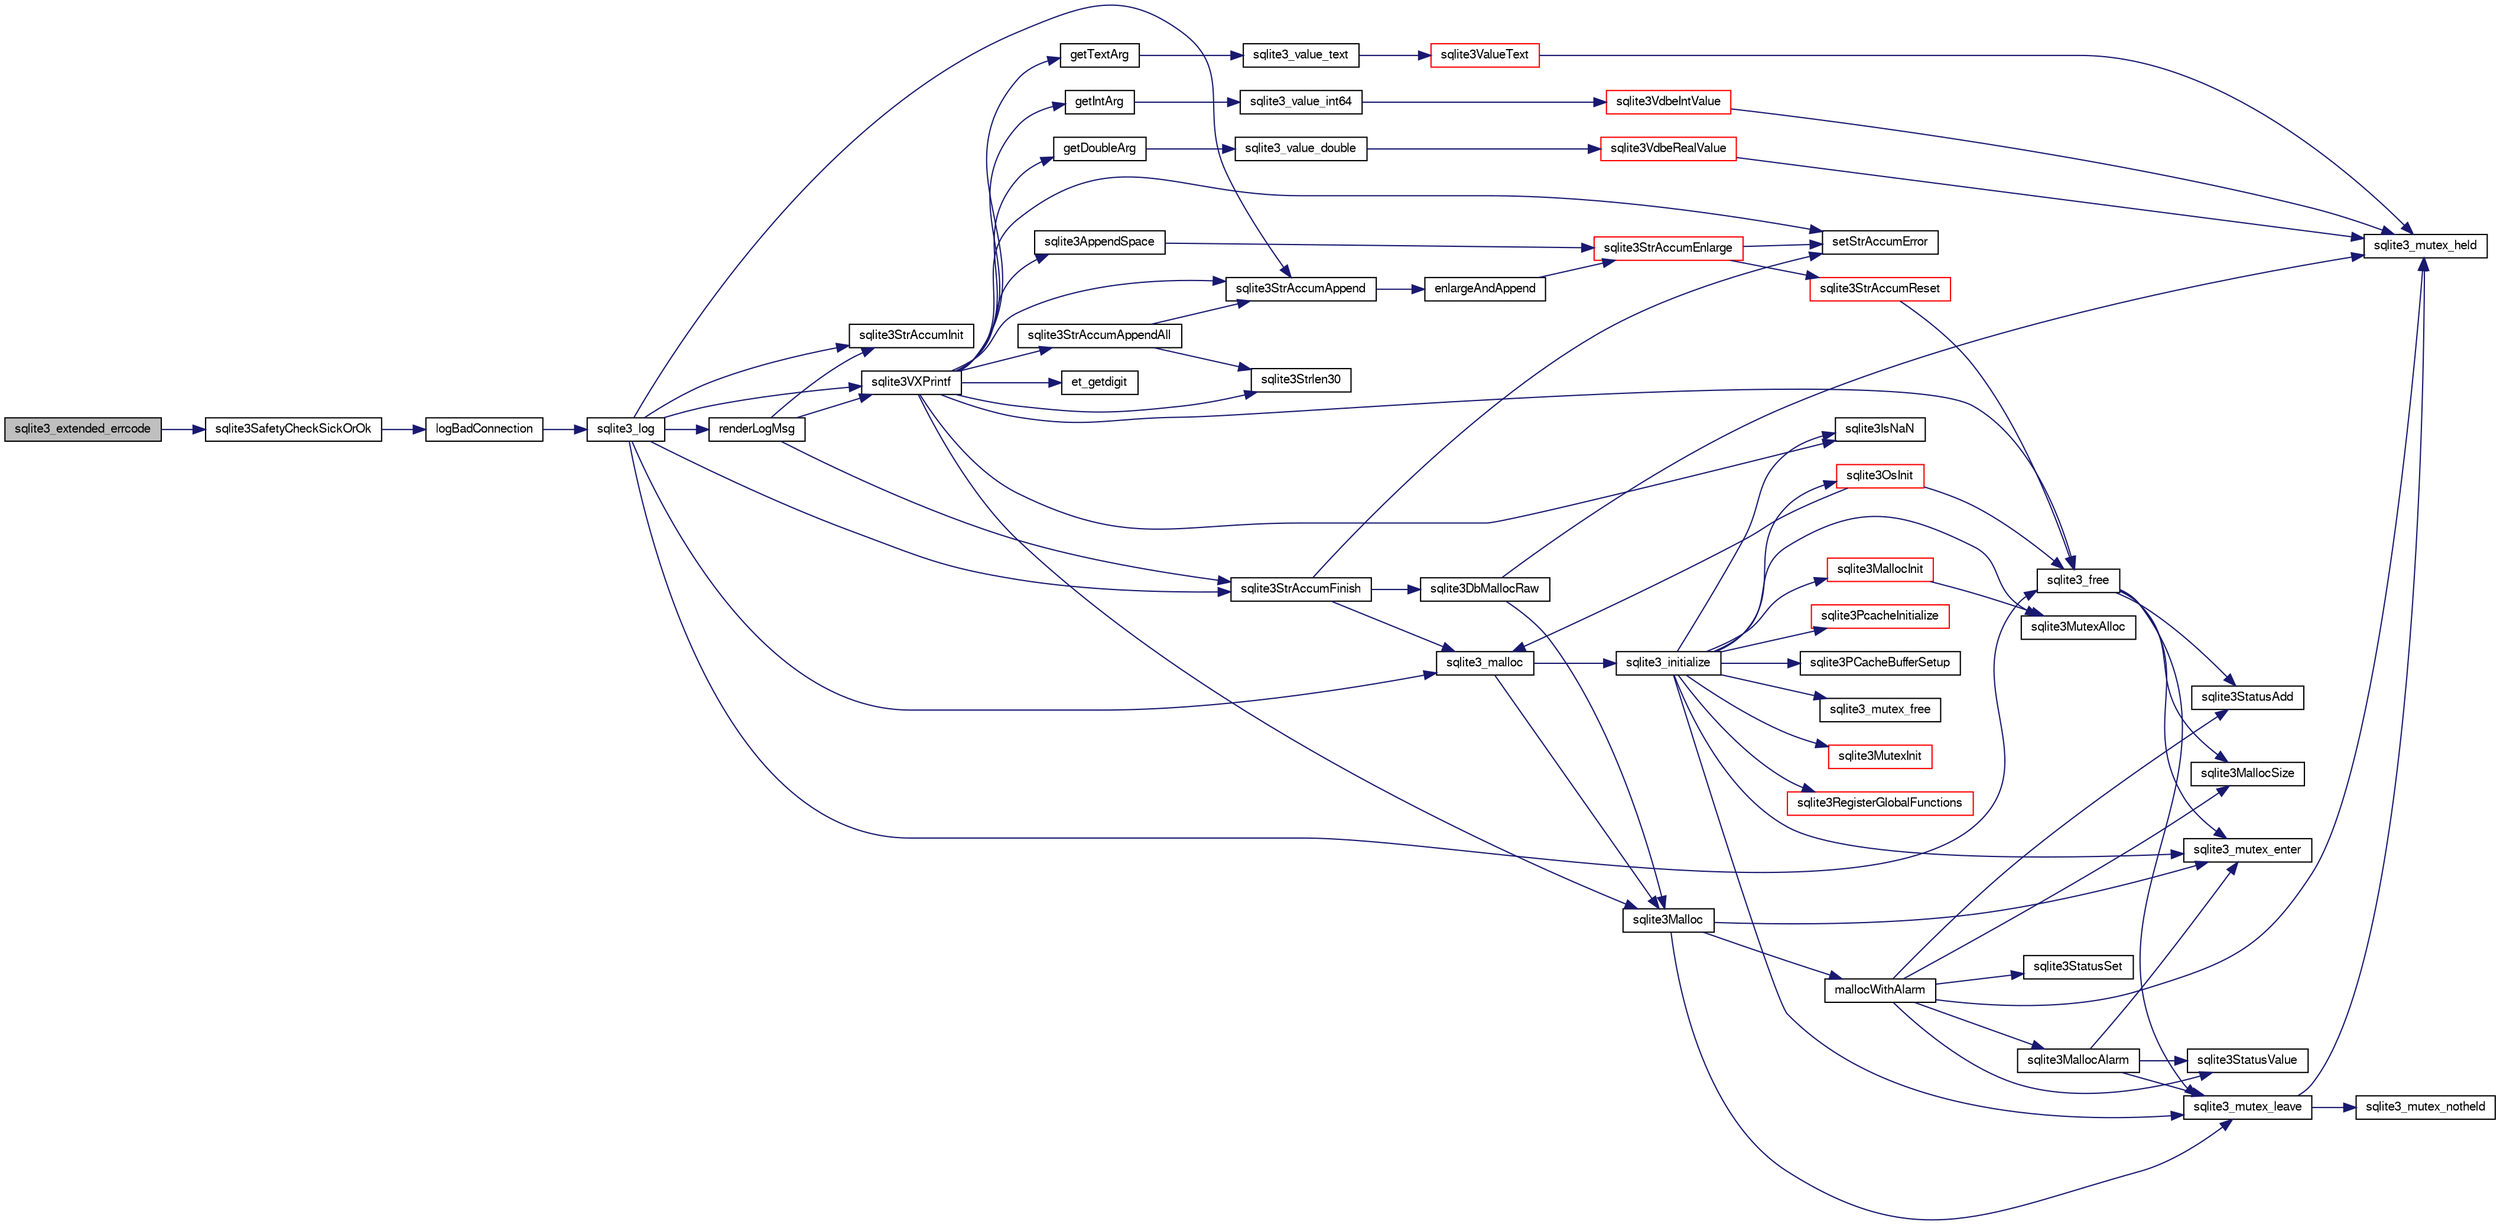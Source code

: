 digraph "sqlite3_extended_errcode"
{
  edge [fontname="FreeSans",fontsize="10",labelfontname="FreeSans",labelfontsize="10"];
  node [fontname="FreeSans",fontsize="10",shape=record];
  rankdir="LR";
  Node332759 [label="sqlite3_extended_errcode",height=0.2,width=0.4,color="black", fillcolor="grey75", style="filled", fontcolor="black"];
  Node332759 -> Node332760 [color="midnightblue",fontsize="10",style="solid",fontname="FreeSans"];
  Node332760 [label="sqlite3SafetyCheckSickOrOk",height=0.2,width=0.4,color="black", fillcolor="white", style="filled",URL="$sqlite3_8c.html#ac1fff729aec147d9825a4930042a626b"];
  Node332760 -> Node332761 [color="midnightblue",fontsize="10",style="solid",fontname="FreeSans"];
  Node332761 [label="logBadConnection",height=0.2,width=0.4,color="black", fillcolor="white", style="filled",URL="$sqlite3_8c.html#a8aa249fac852b22bb1227e2bc2921f11"];
  Node332761 -> Node332762 [color="midnightblue",fontsize="10",style="solid",fontname="FreeSans"];
  Node332762 [label="sqlite3_log",height=0.2,width=0.4,color="black", fillcolor="white", style="filled",URL="$sqlite3_8c.html#a298c9699bf9c143662c6b1fec4b2dc3b"];
  Node332762 -> Node332763 [color="midnightblue",fontsize="10",style="solid",fontname="FreeSans"];
  Node332763 [label="renderLogMsg",height=0.2,width=0.4,color="black", fillcolor="white", style="filled",URL="$sqlite3_8c.html#a7a02b43ce0a27bb52085c7f446d115af"];
  Node332763 -> Node332764 [color="midnightblue",fontsize="10",style="solid",fontname="FreeSans"];
  Node332764 [label="sqlite3StrAccumInit",height=0.2,width=0.4,color="black", fillcolor="white", style="filled",URL="$sqlite3_8c.html#aabf95e113b9d54d519cd15a56215f560"];
  Node332763 -> Node332765 [color="midnightblue",fontsize="10",style="solid",fontname="FreeSans"];
  Node332765 [label="sqlite3VXPrintf",height=0.2,width=0.4,color="black", fillcolor="white", style="filled",URL="$sqlite3_8c.html#a63c25806c9bd4a2b76f9a0eb232c6bde"];
  Node332765 -> Node332766 [color="midnightblue",fontsize="10",style="solid",fontname="FreeSans"];
  Node332766 [label="sqlite3StrAccumAppend",height=0.2,width=0.4,color="black", fillcolor="white", style="filled",URL="$sqlite3_8c.html#a56664fa33def33c5a5245b623441d5e0"];
  Node332766 -> Node332767 [color="midnightblue",fontsize="10",style="solid",fontname="FreeSans"];
  Node332767 [label="enlargeAndAppend",height=0.2,width=0.4,color="black", fillcolor="white", style="filled",URL="$sqlite3_8c.html#a25b21e61dc0883d849890eaa8a18088a"];
  Node332767 -> Node332768 [color="midnightblue",fontsize="10",style="solid",fontname="FreeSans"];
  Node332768 [label="sqlite3StrAccumEnlarge",height=0.2,width=0.4,color="red", fillcolor="white", style="filled",URL="$sqlite3_8c.html#a38976500a97c69d65086eeccca82dd96"];
  Node332768 -> Node332769 [color="midnightblue",fontsize="10",style="solid",fontname="FreeSans"];
  Node332769 [label="setStrAccumError",height=0.2,width=0.4,color="black", fillcolor="white", style="filled",URL="$sqlite3_8c.html#a3dc479a1fc8ba1ab8edfe51f8a0b102c"];
  Node332768 -> Node332770 [color="midnightblue",fontsize="10",style="solid",fontname="FreeSans"];
  Node332770 [label="sqlite3StrAccumReset",height=0.2,width=0.4,color="red", fillcolor="white", style="filled",URL="$sqlite3_8c.html#ad7e70f4ec9d2fa3a63a371e2c7c555d8"];
  Node332770 -> Node332777 [color="midnightblue",fontsize="10",style="solid",fontname="FreeSans"];
  Node332777 [label="sqlite3_free",height=0.2,width=0.4,color="black", fillcolor="white", style="filled",URL="$sqlite3_8c.html#a6552349e36a8a691af5487999ab09519"];
  Node332777 -> Node332778 [color="midnightblue",fontsize="10",style="solid",fontname="FreeSans"];
  Node332778 [label="sqlite3_mutex_enter",height=0.2,width=0.4,color="black", fillcolor="white", style="filled",URL="$sqlite3_8c.html#a1c12cde690bd89f104de5cbad12a6bf5"];
  Node332777 -> Node332779 [color="midnightblue",fontsize="10",style="solid",fontname="FreeSans"];
  Node332779 [label="sqlite3StatusAdd",height=0.2,width=0.4,color="black", fillcolor="white", style="filled",URL="$sqlite3_8c.html#afa029f93586aeab4cc85360905dae9cd"];
  Node332777 -> Node332775 [color="midnightblue",fontsize="10",style="solid",fontname="FreeSans"];
  Node332775 [label="sqlite3MallocSize",height=0.2,width=0.4,color="black", fillcolor="white", style="filled",URL="$sqlite3_8c.html#acf5d2a5f35270bafb050bd2def576955"];
  Node332777 -> Node332780 [color="midnightblue",fontsize="10",style="solid",fontname="FreeSans"];
  Node332780 [label="sqlite3_mutex_leave",height=0.2,width=0.4,color="black", fillcolor="white", style="filled",URL="$sqlite3_8c.html#a5838d235601dbd3c1fa993555c6bcc93"];
  Node332780 -> Node332772 [color="midnightblue",fontsize="10",style="solid",fontname="FreeSans"];
  Node332772 [label="sqlite3_mutex_held",height=0.2,width=0.4,color="black", fillcolor="white", style="filled",URL="$sqlite3_8c.html#acf77da68932b6bc163c5e68547ecc3e7"];
  Node332780 -> Node332781 [color="midnightblue",fontsize="10",style="solid",fontname="FreeSans"];
  Node332781 [label="sqlite3_mutex_notheld",height=0.2,width=0.4,color="black", fillcolor="white", style="filled",URL="$sqlite3_8c.html#a83967c837c1c000d3b5adcfaa688f5dc"];
  Node332765 -> Node333038 [color="midnightblue",fontsize="10",style="solid",fontname="FreeSans"];
  Node333038 [label="getIntArg",height=0.2,width=0.4,color="black", fillcolor="white", style="filled",URL="$sqlite3_8c.html#abff258963dbd9205fb299851a64c67be"];
  Node333038 -> Node332922 [color="midnightblue",fontsize="10",style="solid",fontname="FreeSans"];
  Node332922 [label="sqlite3_value_int64",height=0.2,width=0.4,color="black", fillcolor="white", style="filled",URL="$sqlite3_8c.html#ab38d8627f4750672e72712df0b709e0d"];
  Node332922 -> Node332910 [color="midnightblue",fontsize="10",style="solid",fontname="FreeSans"];
  Node332910 [label="sqlite3VdbeIntValue",height=0.2,width=0.4,color="red", fillcolor="white", style="filled",URL="$sqlite3_8c.html#a3dc28e3bfdbecf81633c3697a3aacd45"];
  Node332910 -> Node332772 [color="midnightblue",fontsize="10",style="solid",fontname="FreeSans"];
  Node332765 -> Node332784 [color="midnightblue",fontsize="10",style="solid",fontname="FreeSans"];
  Node332784 [label="sqlite3Malloc",height=0.2,width=0.4,color="black", fillcolor="white", style="filled",URL="$sqlite3_8c.html#a361a2eaa846b1885f123abe46f5d8b2b"];
  Node332784 -> Node332778 [color="midnightblue",fontsize="10",style="solid",fontname="FreeSans"];
  Node332784 -> Node332785 [color="midnightblue",fontsize="10",style="solid",fontname="FreeSans"];
  Node332785 [label="mallocWithAlarm",height=0.2,width=0.4,color="black", fillcolor="white", style="filled",URL="$sqlite3_8c.html#ab070d5cf8e48ec8a6a43cf025d48598b"];
  Node332785 -> Node332772 [color="midnightblue",fontsize="10",style="solid",fontname="FreeSans"];
  Node332785 -> Node332786 [color="midnightblue",fontsize="10",style="solid",fontname="FreeSans"];
  Node332786 [label="sqlite3StatusSet",height=0.2,width=0.4,color="black", fillcolor="white", style="filled",URL="$sqlite3_8c.html#afec7586c01fcb5ea17dc9d7725a589d9"];
  Node332785 -> Node332787 [color="midnightblue",fontsize="10",style="solid",fontname="FreeSans"];
  Node332787 [label="sqlite3StatusValue",height=0.2,width=0.4,color="black", fillcolor="white", style="filled",URL="$sqlite3_8c.html#a30b8ac296c6e200c1fa57708d52c6ef6"];
  Node332785 -> Node332788 [color="midnightblue",fontsize="10",style="solid",fontname="FreeSans"];
  Node332788 [label="sqlite3MallocAlarm",height=0.2,width=0.4,color="black", fillcolor="white", style="filled",URL="$sqlite3_8c.html#ada66988e8471d1198f3219c062377508"];
  Node332788 -> Node332787 [color="midnightblue",fontsize="10",style="solid",fontname="FreeSans"];
  Node332788 -> Node332780 [color="midnightblue",fontsize="10",style="solid",fontname="FreeSans"];
  Node332788 -> Node332778 [color="midnightblue",fontsize="10",style="solid",fontname="FreeSans"];
  Node332785 -> Node332775 [color="midnightblue",fontsize="10",style="solid",fontname="FreeSans"];
  Node332785 -> Node332779 [color="midnightblue",fontsize="10",style="solid",fontname="FreeSans"];
  Node332784 -> Node332780 [color="midnightblue",fontsize="10",style="solid",fontname="FreeSans"];
  Node332765 -> Node332769 [color="midnightblue",fontsize="10",style="solid",fontname="FreeSans"];
  Node332765 -> Node333039 [color="midnightblue",fontsize="10",style="solid",fontname="FreeSans"];
  Node333039 [label="getDoubleArg",height=0.2,width=0.4,color="black", fillcolor="white", style="filled",URL="$sqlite3_8c.html#a1cf25120072c85bd261983b24c12c3d9"];
  Node333039 -> Node332926 [color="midnightblue",fontsize="10",style="solid",fontname="FreeSans"];
  Node332926 [label="sqlite3_value_double",height=0.2,width=0.4,color="black", fillcolor="white", style="filled",URL="$sqlite3_8c.html#a3e50c1a2dd484a8b6911c9d163816b88"];
  Node332926 -> Node332927 [color="midnightblue",fontsize="10",style="solid",fontname="FreeSans"];
  Node332927 [label="sqlite3VdbeRealValue",height=0.2,width=0.4,color="red", fillcolor="white", style="filled",URL="$sqlite3_8c.html#a5bf943a4f9a5516911b3bc610e3d64e0"];
  Node332927 -> Node332772 [color="midnightblue",fontsize="10",style="solid",fontname="FreeSans"];
  Node332765 -> Node332931 [color="midnightblue",fontsize="10",style="solid",fontname="FreeSans"];
  Node332931 [label="sqlite3IsNaN",height=0.2,width=0.4,color="black", fillcolor="white", style="filled",URL="$sqlite3_8c.html#aed4d78203877c3486765ccbc7feebb50"];
  Node332765 -> Node332847 [color="midnightblue",fontsize="10",style="solid",fontname="FreeSans"];
  Node332847 [label="sqlite3Strlen30",height=0.2,width=0.4,color="black", fillcolor="white", style="filled",URL="$sqlite3_8c.html#a3dcd80ba41f1a308193dee74857b62a7"];
  Node332765 -> Node333040 [color="midnightblue",fontsize="10",style="solid",fontname="FreeSans"];
  Node333040 [label="et_getdigit",height=0.2,width=0.4,color="black", fillcolor="white", style="filled",URL="$sqlite3_8c.html#a40c5a308749ad07cc2397a53e081bff0"];
  Node332765 -> Node333041 [color="midnightblue",fontsize="10",style="solid",fontname="FreeSans"];
  Node333041 [label="getTextArg",height=0.2,width=0.4,color="black", fillcolor="white", style="filled",URL="$sqlite3_8c.html#afbb41850423ef20071cefaab0431e04d"];
  Node333041 -> Node332853 [color="midnightblue",fontsize="10",style="solid",fontname="FreeSans"];
  Node332853 [label="sqlite3_value_text",height=0.2,width=0.4,color="black", fillcolor="white", style="filled",URL="$sqlite3_8c.html#aef2ace3239e6dd59c74110faa70f8171"];
  Node332853 -> Node332854 [color="midnightblue",fontsize="10",style="solid",fontname="FreeSans"];
  Node332854 [label="sqlite3ValueText",height=0.2,width=0.4,color="red", fillcolor="white", style="filled",URL="$sqlite3_8c.html#ad567a94e52d1adf81f4857fdba00a59b"];
  Node332854 -> Node332772 [color="midnightblue",fontsize="10",style="solid",fontname="FreeSans"];
  Node332765 -> Node333042 [color="midnightblue",fontsize="10",style="solid",fontname="FreeSans"];
  Node333042 [label="sqlite3StrAccumAppendAll",height=0.2,width=0.4,color="black", fillcolor="white", style="filled",URL="$sqlite3_8c.html#acaf8f3e4f99a3c3a4a77e9c987547289"];
  Node333042 -> Node332766 [color="midnightblue",fontsize="10",style="solid",fontname="FreeSans"];
  Node333042 -> Node332847 [color="midnightblue",fontsize="10",style="solid",fontname="FreeSans"];
  Node332765 -> Node333043 [color="midnightblue",fontsize="10",style="solid",fontname="FreeSans"];
  Node333043 [label="sqlite3AppendSpace",height=0.2,width=0.4,color="black", fillcolor="white", style="filled",URL="$sqlite3_8c.html#aefd38a5afc0020d4a93855c3ee7c63a8"];
  Node333043 -> Node332768 [color="midnightblue",fontsize="10",style="solid",fontname="FreeSans"];
  Node332765 -> Node332777 [color="midnightblue",fontsize="10",style="solid",fontname="FreeSans"];
  Node332763 -> Node332874 [color="midnightblue",fontsize="10",style="solid",fontname="FreeSans"];
  Node332874 [label="sqlite3StrAccumFinish",height=0.2,width=0.4,color="black", fillcolor="white", style="filled",URL="$sqlite3_8c.html#adb7f26b10ac1b847db6f000ef4c2e2ba"];
  Node332874 -> Node332783 [color="midnightblue",fontsize="10",style="solid",fontname="FreeSans"];
  Node332783 [label="sqlite3DbMallocRaw",height=0.2,width=0.4,color="black", fillcolor="white", style="filled",URL="$sqlite3_8c.html#abbe8be0cf7175e11ddc3e2218fad924e"];
  Node332783 -> Node332772 [color="midnightblue",fontsize="10",style="solid",fontname="FreeSans"];
  Node332783 -> Node332784 [color="midnightblue",fontsize="10",style="solid",fontname="FreeSans"];
  Node332874 -> Node332849 [color="midnightblue",fontsize="10",style="solid",fontname="FreeSans"];
  Node332849 [label="sqlite3_malloc",height=0.2,width=0.4,color="black", fillcolor="white", style="filled",URL="$sqlite3_8c.html#ac79dba55fc32b6a840cf5a9769bce7cd"];
  Node332849 -> Node332790 [color="midnightblue",fontsize="10",style="solid",fontname="FreeSans"];
  Node332790 [label="sqlite3_initialize",height=0.2,width=0.4,color="black", fillcolor="white", style="filled",URL="$sqlite3_8c.html#ab0c0ee2d5d4cf8b28e9572296a8861df"];
  Node332790 -> Node332791 [color="midnightblue",fontsize="10",style="solid",fontname="FreeSans"];
  Node332791 [label="sqlite3MutexInit",height=0.2,width=0.4,color="red", fillcolor="white", style="filled",URL="$sqlite3_8c.html#a7906afcdd1cdb3d0007eb932398a1158"];
  Node332790 -> Node332809 [color="midnightblue",fontsize="10",style="solid",fontname="FreeSans"];
  Node332809 [label="sqlite3MutexAlloc",height=0.2,width=0.4,color="black", fillcolor="white", style="filled",URL="$sqlite3_8c.html#a0e3f432ee581f6876b590e7ad7e84e19"];
  Node332790 -> Node332778 [color="midnightblue",fontsize="10",style="solid",fontname="FreeSans"];
  Node332790 -> Node332810 [color="midnightblue",fontsize="10",style="solid",fontname="FreeSans"];
  Node332810 [label="sqlite3MallocInit",height=0.2,width=0.4,color="red", fillcolor="white", style="filled",URL="$sqlite3_8c.html#a9e06f9e7cad0d83ce80ab493c9533552"];
  Node332810 -> Node332809 [color="midnightblue",fontsize="10",style="solid",fontname="FreeSans"];
  Node332790 -> Node332780 [color="midnightblue",fontsize="10",style="solid",fontname="FreeSans"];
  Node332790 -> Node332850 [color="midnightblue",fontsize="10",style="solid",fontname="FreeSans"];
  Node332850 [label="sqlite3RegisterGlobalFunctions",height=0.2,width=0.4,color="red", fillcolor="white", style="filled",URL="$sqlite3_8c.html#a9f75bd111010f29e1b8d74344473c4ec"];
  Node332790 -> Node333031 [color="midnightblue",fontsize="10",style="solid",fontname="FreeSans"];
  Node333031 [label="sqlite3PcacheInitialize",height=0.2,width=0.4,color="red", fillcolor="white", style="filled",URL="$sqlite3_8c.html#a2902c61ddc88bea002c4d69fe4052b1f"];
  Node332790 -> Node333032 [color="midnightblue",fontsize="10",style="solid",fontname="FreeSans"];
  Node333032 [label="sqlite3OsInit",height=0.2,width=0.4,color="red", fillcolor="white", style="filled",URL="$sqlite3_8c.html#afeaa886fe1ca086a30fd278b1d069762"];
  Node333032 -> Node332849 [color="midnightblue",fontsize="10",style="solid",fontname="FreeSans"];
  Node333032 -> Node332777 [color="midnightblue",fontsize="10",style="solid",fontname="FreeSans"];
  Node332790 -> Node333036 [color="midnightblue",fontsize="10",style="solid",fontname="FreeSans"];
  Node333036 [label="sqlite3PCacheBufferSetup",height=0.2,width=0.4,color="black", fillcolor="white", style="filled",URL="$sqlite3_8c.html#ad18a1eebefdfbc4254f473f7b0101937"];
  Node332790 -> Node333037 [color="midnightblue",fontsize="10",style="solid",fontname="FreeSans"];
  Node333037 [label="sqlite3_mutex_free",height=0.2,width=0.4,color="black", fillcolor="white", style="filled",URL="$sqlite3_8c.html#a2db2e72e08f6873afa9c61b0ec726fec"];
  Node332790 -> Node332931 [color="midnightblue",fontsize="10",style="solid",fontname="FreeSans"];
  Node332849 -> Node332784 [color="midnightblue",fontsize="10",style="solid",fontname="FreeSans"];
  Node332874 -> Node332769 [color="midnightblue",fontsize="10",style="solid",fontname="FreeSans"];
  Node332762 -> Node332764 [color="midnightblue",fontsize="10",style="solid",fontname="FreeSans"];
  Node332762 -> Node332765 [color="midnightblue",fontsize="10",style="solid",fontname="FreeSans"];
  Node332762 -> Node332874 [color="midnightblue",fontsize="10",style="solid",fontname="FreeSans"];
  Node332762 -> Node332849 [color="midnightblue",fontsize="10",style="solid",fontname="FreeSans"];
  Node332762 -> Node332777 [color="midnightblue",fontsize="10",style="solid",fontname="FreeSans"];
  Node332762 -> Node332766 [color="midnightblue",fontsize="10",style="solid",fontname="FreeSans"];
}

